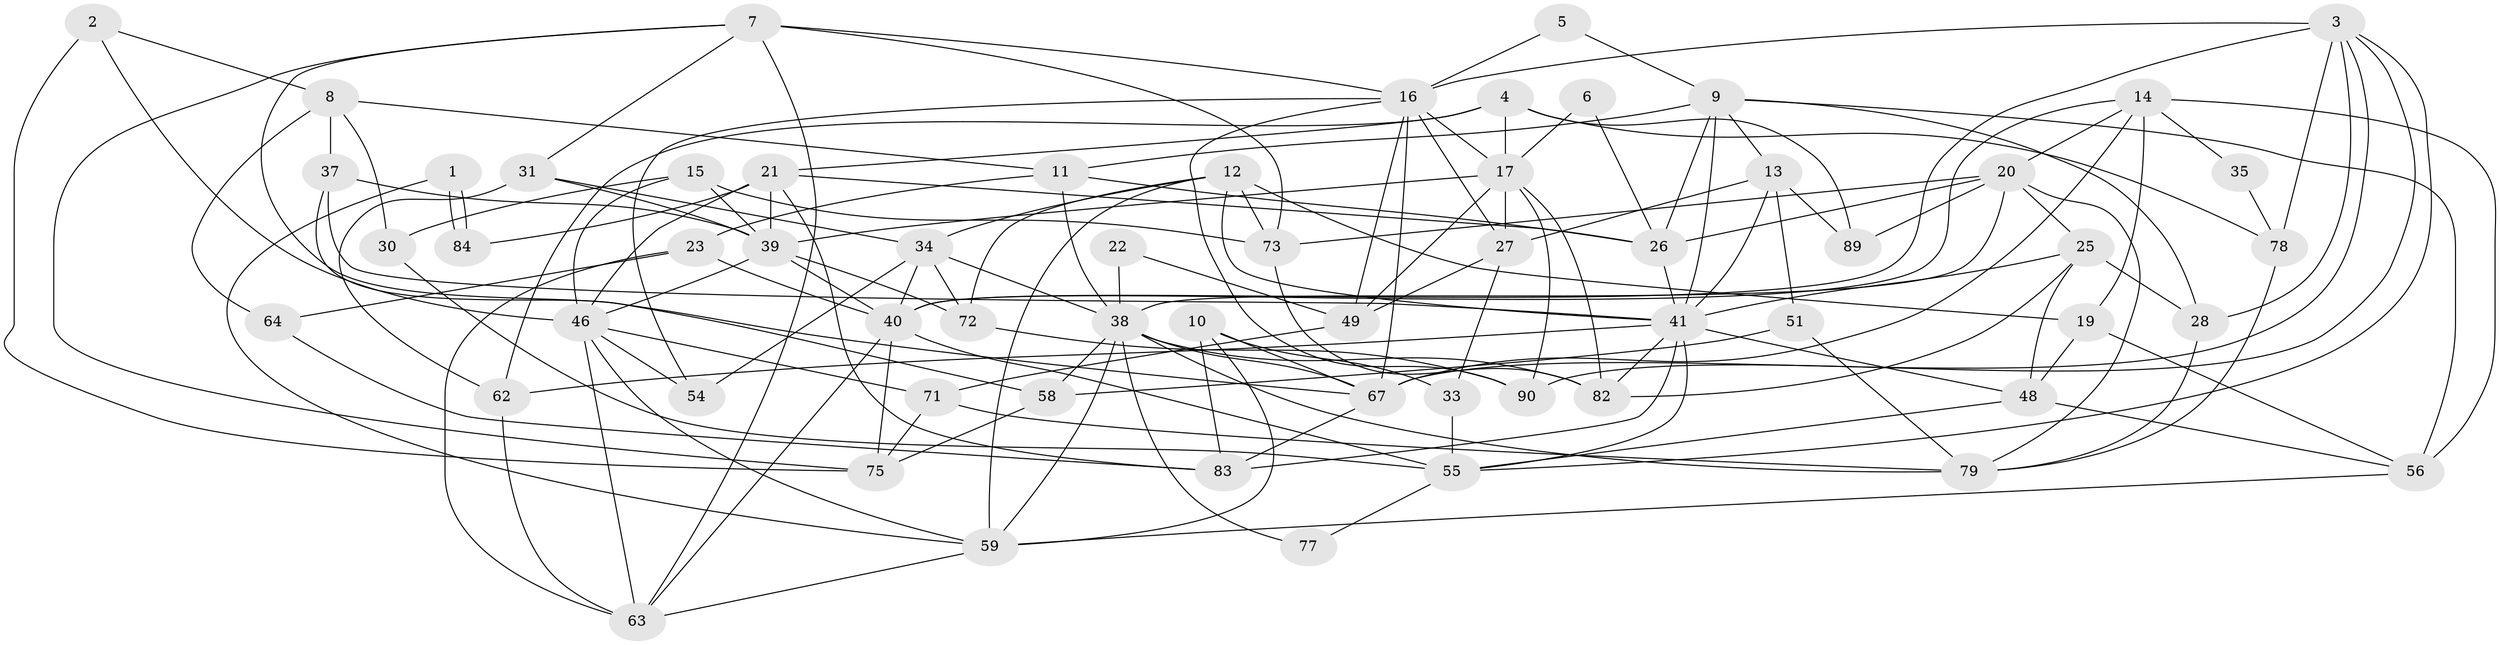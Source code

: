 // original degree distribution, {3: 0.2604166666666667, 6: 0.07291666666666667, 4: 0.3229166666666667, 2: 0.11458333333333333, 5: 0.17708333333333334, 7: 0.041666666666666664, 8: 0.010416666666666666}
// Generated by graph-tools (version 1.1) at 2025/41/03/06/25 10:41:53]
// undirected, 61 vertices, 153 edges
graph export_dot {
graph [start="1"]
  node [color=gray90,style=filled];
  1;
  2;
  3 [super="+43"];
  4 [super="+61"];
  5;
  6;
  7 [super="+86"];
  8 [super="+60"];
  9 [super="+47"];
  10 [super="+74"];
  11;
  12 [super="+18"];
  13 [super="+66"];
  14 [super="+53"];
  15 [super="+44"];
  16 [super="+92"];
  17 [super="+24"];
  19 [super="+36"];
  20 [super="+42"];
  21 [super="+29"];
  22;
  23;
  25 [super="+70"];
  26 [super="+32"];
  27 [super="+68"];
  28;
  30;
  31 [super="+52"];
  33;
  34 [super="+96"];
  35;
  37;
  38 [super="+50"];
  39 [super="+45"];
  40 [super="+88"];
  41 [super="+76"];
  46 [super="+94"];
  48 [super="+69"];
  49 [super="+80"];
  51 [super="+93"];
  54;
  55 [super="+57"];
  56 [super="+65"];
  58;
  59 [super="+91"];
  62;
  63;
  64;
  67 [super="+85"];
  71;
  72;
  73 [super="+87"];
  75 [super="+81"];
  77;
  78;
  79 [super="+95"];
  82;
  83;
  84;
  89;
  90;
  1 -- 84;
  1 -- 84;
  1 -- 59;
  2 -- 46;
  2 -- 75;
  2 -- 8;
  3 -- 55;
  3 -- 28;
  3 -- 40;
  3 -- 78;
  3 -- 90;
  3 -- 67;
  3 -- 16;
  4 -- 78;
  4 -- 62;
  4 -- 17;
  4 -- 89;
  4 -- 21;
  5 -- 9;
  5 -- 16;
  6 -- 26;
  6 -- 17;
  7 -- 63;
  7 -- 67;
  7 -- 31;
  7 -- 75;
  7 -- 73;
  7 -- 16;
  8 -- 37;
  8 -- 11;
  8 -- 30;
  8 -- 64;
  9 -- 56;
  9 -- 13;
  9 -- 26;
  9 -- 11;
  9 -- 28;
  9 -- 41;
  10 -- 83 [weight=2];
  10 -- 67;
  10 -- 33;
  10 -- 59;
  11 -- 23;
  11 -- 38;
  11 -- 26;
  12 -- 72;
  12 -- 59;
  12 -- 73;
  12 -- 41;
  12 -- 34;
  12 -- 19;
  13 -- 41 [weight=2];
  13 -- 89;
  13 -- 51;
  13 -- 27;
  14 -- 56;
  14 -- 67;
  14 -- 35;
  14 -- 40;
  14 -- 19;
  14 -- 20;
  15 -- 46;
  15 -- 39;
  15 -- 73;
  15 -- 30;
  16 -- 17;
  16 -- 67;
  16 -- 49;
  16 -- 54;
  16 -- 90;
  16 -- 27;
  17 -- 82;
  17 -- 90;
  17 -- 49;
  17 -- 39;
  17 -- 27;
  19 -- 56 [weight=2];
  19 -- 48;
  20 -- 89;
  20 -- 25;
  20 -- 26;
  20 -- 38;
  20 -- 79;
  20 -- 73;
  21 -- 39 [weight=2];
  21 -- 83;
  21 -- 84;
  21 -- 26;
  21 -- 46;
  22 -- 49;
  22 -- 38;
  23 -- 63;
  23 -- 64;
  23 -- 40;
  25 -- 82;
  25 -- 28;
  25 -- 41;
  25 -- 48;
  26 -- 41;
  27 -- 33;
  27 -- 49;
  28 -- 79;
  30 -- 55;
  31 -- 34;
  31 -- 39;
  31 -- 62;
  33 -- 55;
  34 -- 40;
  34 -- 72;
  34 -- 38;
  34 -- 54;
  35 -- 78;
  37 -- 41;
  37 -- 58;
  37 -- 39;
  38 -- 82;
  38 -- 67;
  38 -- 58;
  38 -- 59;
  38 -- 77;
  38 -- 79;
  39 -- 72;
  39 -- 46;
  39 -- 40;
  40 -- 63;
  40 -- 75;
  40 -- 55;
  41 -- 83;
  41 -- 82;
  41 -- 55;
  41 -- 62;
  41 -- 48;
  46 -- 63;
  46 -- 71;
  46 -- 54;
  46 -- 59;
  48 -- 55;
  48 -- 56;
  49 -- 71;
  51 -- 58;
  51 -- 79;
  55 -- 77;
  56 -- 59;
  58 -- 75;
  59 -- 63;
  62 -- 63;
  64 -- 83;
  67 -- 83;
  71 -- 79;
  71 -- 75;
  72 -- 90;
  73 -- 82;
  78 -- 79;
}
